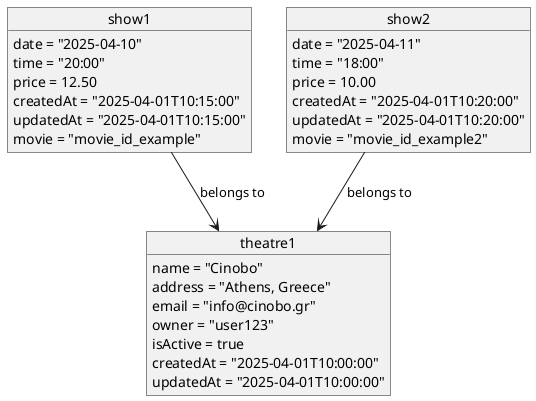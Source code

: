 @startuml
' Δημιουργία αντικειμένου για ένα Theatre
object theatre1 {
    name = "Cinobo"
    address = "Athens, Greece"
    email = "info@cinobo.gr"
    owner = "user123"
    isActive = true
    createdAt = "2025-04-01T10:00:00"
    updatedAt = "2025-04-01T10:00:00"
}

' Δημιουργία αντικειμένων για Show
object show1 {
    date = "2025-04-10"
    time = "20:00"
    price = 12.50
    createdAt = "2025-04-01T10:15:00"
    updatedAt = "2025-04-01T10:15:00"
    movie = "movie_id_example"
}

object show2 {
    date = "2025-04-11"
    time = "18:00"
    price = 10.00
    createdAt = "2025-04-01T10:20:00"
    updatedAt = "2025-04-01T10:20:00"
    movie = "movie_id_example2"
}

' Δημιουργία σχέσης μεταξύ των αντικειμένων για να απεικονίσουμε ότι τα shows ανήκουν στο theatre1
show1 --> theatre1 : belongs to
show2 --> theatre1 : belongs to

@enduml
